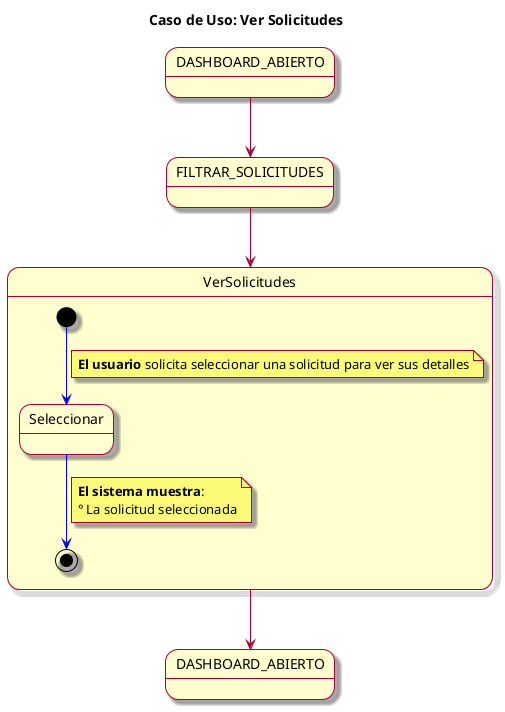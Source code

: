 @startuml
skin rose
title Caso de Uso: Ver Solicitudes

state "DASHBOARD_ABIERTO" as DASHBOARD_ABIERTO2
DASHBOARD_ABIERTO --> FILTRAR_SOLICITUDES
FILTRAR_SOLICITUDES --> VerSolicitudes
VerSolicitudes --> DASHBOARD_ABIERTO2

state VerSolicitudes {
  [*] -[#blue]-> seleccionarOpcionVer
  note on link : **El usuario** solicita seleccionar una solicitud para ver sus detalles
  state "Seleccionar" as seleccionarOpcionVer
  seleccionarOpcionVer -[#blue]-> [*]

  note on link
    **El sistema muestra**:
    ° La solicitud seleccionada
  end note

}

@enduml